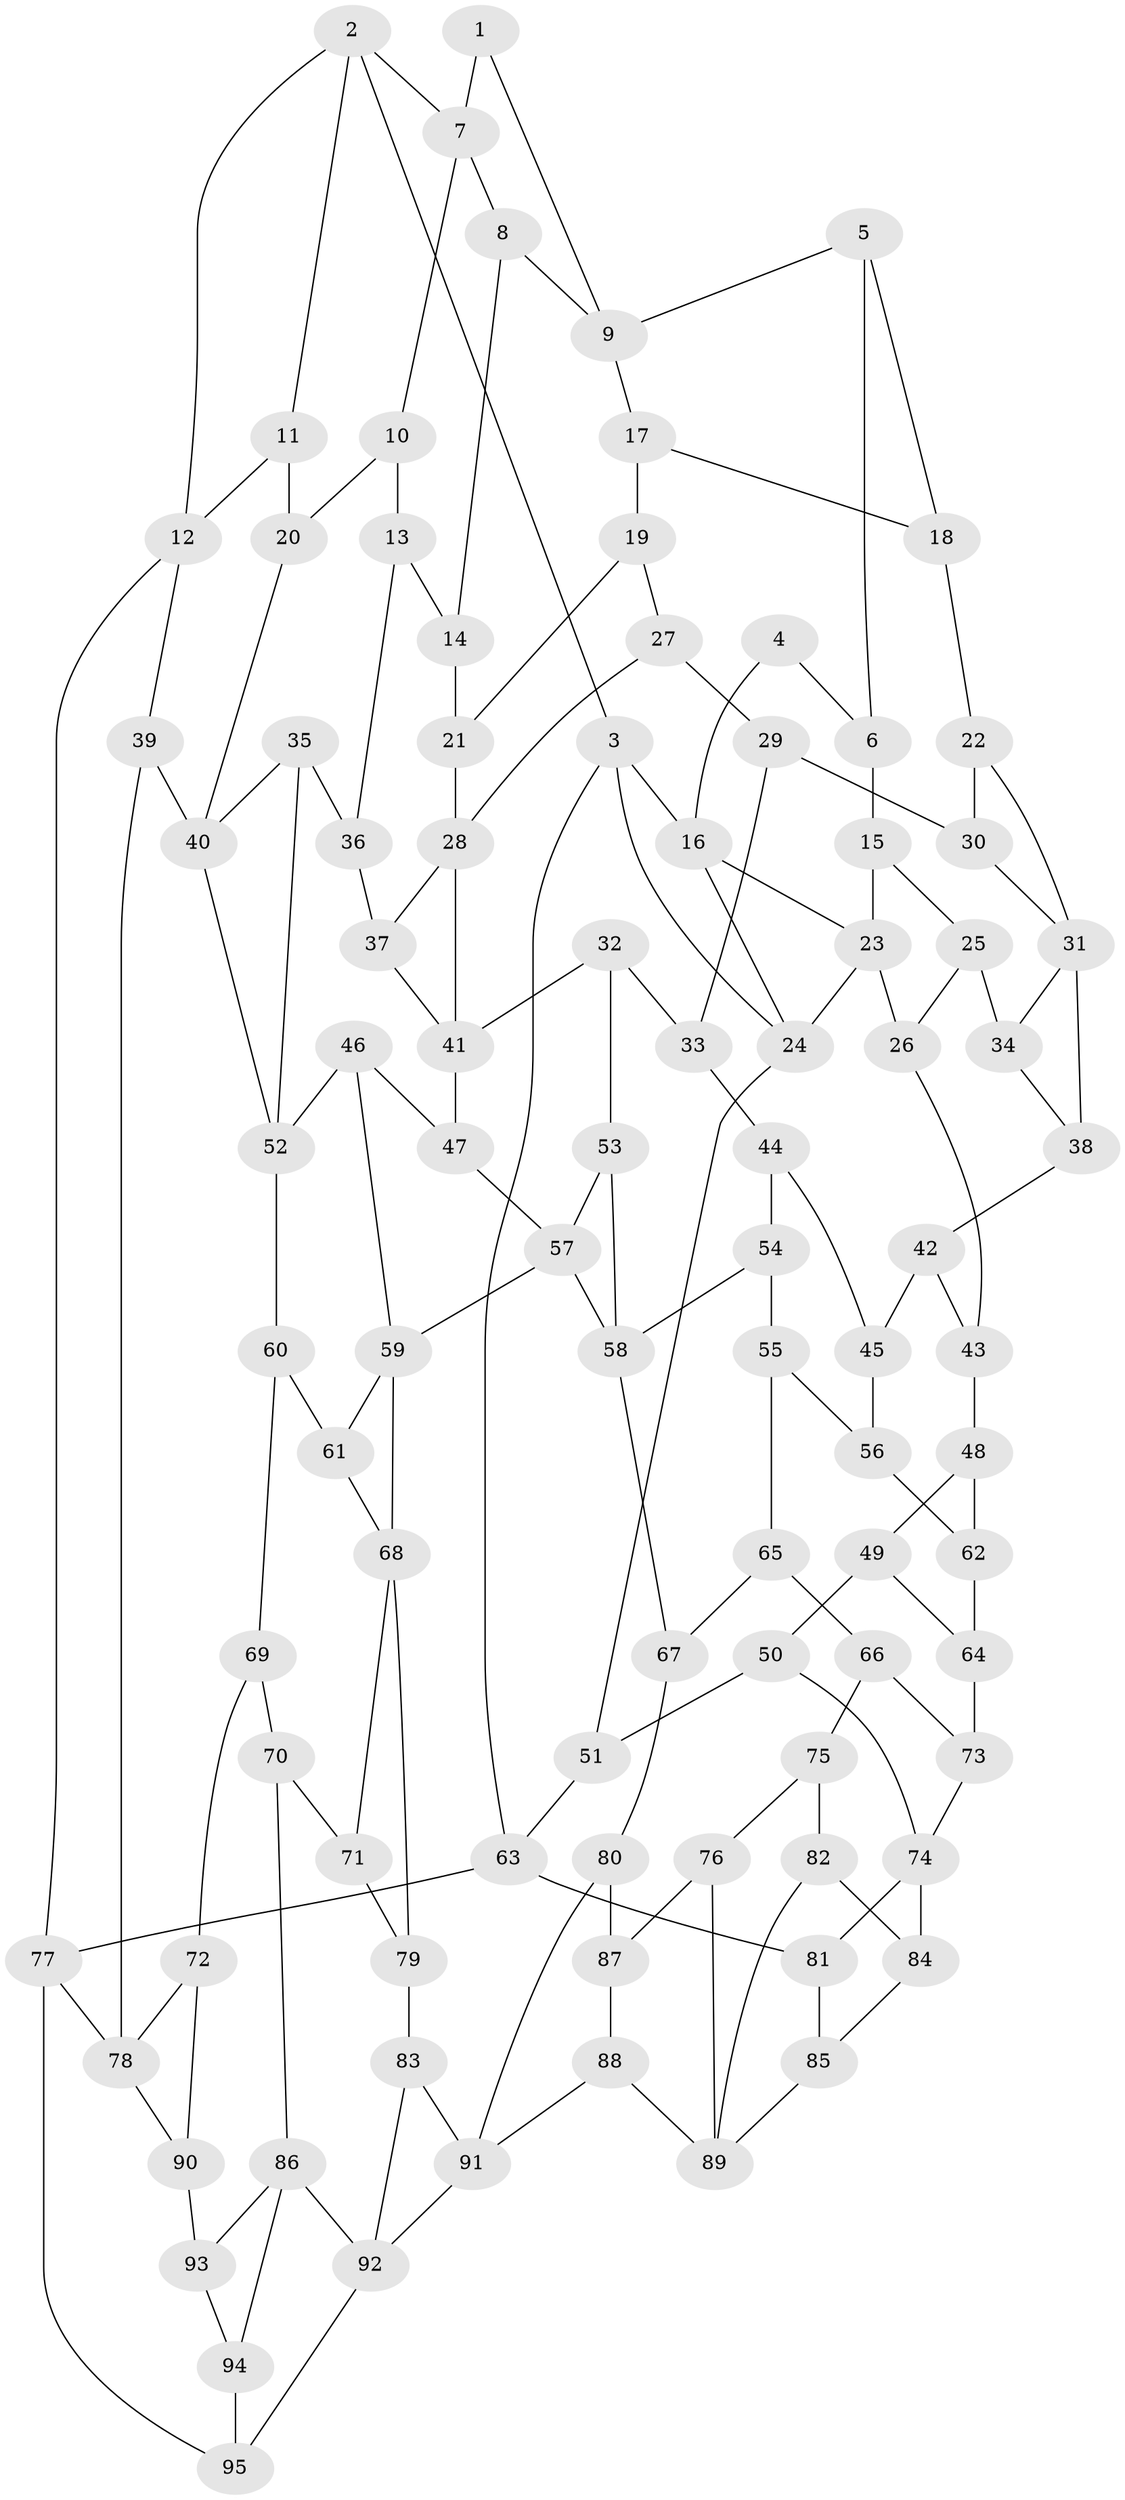 // original degree distribution, {3: 0.014814814814814815, 4: 0.22962962962962963, 6: 0.2074074074074074, 5: 0.5481481481481482}
// Generated by graph-tools (version 1.1) at 2025/38/03/04/25 23:38:33]
// undirected, 95 vertices, 154 edges
graph export_dot {
  node [color=gray90,style=filled];
  1;
  2;
  3;
  4;
  5;
  6;
  7;
  8;
  9;
  10;
  11;
  12;
  13;
  14;
  15;
  16;
  17;
  18;
  19;
  20;
  21;
  22;
  23;
  24;
  25;
  26;
  27;
  28;
  29;
  30;
  31;
  32;
  33;
  34;
  35;
  36;
  37;
  38;
  39;
  40;
  41;
  42;
  43;
  44;
  45;
  46;
  47;
  48;
  49;
  50;
  51;
  52;
  53;
  54;
  55;
  56;
  57;
  58;
  59;
  60;
  61;
  62;
  63;
  64;
  65;
  66;
  67;
  68;
  69;
  70;
  71;
  72;
  73;
  74;
  75;
  76;
  77;
  78;
  79;
  80;
  81;
  82;
  83;
  84;
  85;
  86;
  87;
  88;
  89;
  90;
  91;
  92;
  93;
  94;
  95;
  1 -- 7 [weight=1.0];
  1 -- 9 [weight=1.0];
  2 -- 3 [weight=1.0];
  2 -- 7 [weight=1.0];
  2 -- 11 [weight=1.0];
  2 -- 12 [weight=1.0];
  3 -- 16 [weight=1.0];
  3 -- 24 [weight=1.0];
  3 -- 63 [weight=1.0];
  4 -- 6 [weight=1.0];
  4 -- 16 [weight=1.0];
  5 -- 6 [weight=1.0];
  5 -- 9 [weight=1.0];
  5 -- 18 [weight=1.0];
  6 -- 15 [weight=1.0];
  7 -- 8 [weight=1.0];
  7 -- 10 [weight=1.0];
  8 -- 9 [weight=1.0];
  8 -- 14 [weight=1.0];
  9 -- 17 [weight=1.0];
  10 -- 13 [weight=1.0];
  10 -- 20 [weight=1.0];
  11 -- 12 [weight=1.0];
  11 -- 20 [weight=2.0];
  12 -- 39 [weight=1.0];
  12 -- 77 [weight=1.0];
  13 -- 14 [weight=1.0];
  13 -- 36 [weight=1.0];
  14 -- 21 [weight=2.0];
  15 -- 23 [weight=1.0];
  15 -- 25 [weight=1.0];
  16 -- 23 [weight=1.0];
  16 -- 24 [weight=1.0];
  17 -- 18 [weight=1.0];
  17 -- 19 [weight=1.0];
  18 -- 22 [weight=1.0];
  19 -- 21 [weight=1.0];
  19 -- 27 [weight=1.0];
  20 -- 40 [weight=1.0];
  21 -- 28 [weight=1.0];
  22 -- 30 [weight=1.0];
  22 -- 31 [weight=1.0];
  23 -- 24 [weight=1.0];
  23 -- 26 [weight=1.0];
  24 -- 51 [weight=1.0];
  25 -- 26 [weight=1.0];
  25 -- 34 [weight=2.0];
  26 -- 43 [weight=1.0];
  27 -- 28 [weight=1.0];
  27 -- 29 [weight=1.0];
  28 -- 37 [weight=1.0];
  28 -- 41 [weight=1.0];
  29 -- 30 [weight=2.0];
  29 -- 33 [weight=1.0];
  30 -- 31 [weight=1.0];
  31 -- 34 [weight=1.0];
  31 -- 38 [weight=1.0];
  32 -- 33 [weight=1.0];
  32 -- 41 [weight=1.0];
  32 -- 53 [weight=1.0];
  33 -- 44 [weight=1.0];
  34 -- 38 [weight=1.0];
  35 -- 36 [weight=1.0];
  35 -- 40 [weight=1.0];
  35 -- 52 [weight=1.0];
  36 -- 37 [weight=1.0];
  37 -- 41 [weight=1.0];
  38 -- 42 [weight=1.0];
  39 -- 40 [weight=1.0];
  39 -- 78 [weight=1.0];
  40 -- 52 [weight=1.0];
  41 -- 47 [weight=1.0];
  42 -- 43 [weight=1.0];
  42 -- 45 [weight=1.0];
  43 -- 48 [weight=1.0];
  44 -- 45 [weight=1.0];
  44 -- 54 [weight=1.0];
  45 -- 56 [weight=1.0];
  46 -- 47 [weight=1.0];
  46 -- 52 [weight=1.0];
  46 -- 59 [weight=1.0];
  47 -- 57 [weight=1.0];
  48 -- 49 [weight=1.0];
  48 -- 62 [weight=1.0];
  49 -- 50 [weight=1.0];
  49 -- 64 [weight=1.0];
  50 -- 51 [weight=1.0];
  50 -- 74 [weight=1.0];
  51 -- 63 [weight=1.0];
  52 -- 60 [weight=1.0];
  53 -- 57 [weight=1.0];
  53 -- 58 [weight=1.0];
  54 -- 55 [weight=1.0];
  54 -- 58 [weight=1.0];
  55 -- 56 [weight=1.0];
  55 -- 65 [weight=1.0];
  56 -- 62 [weight=2.0];
  57 -- 58 [weight=1.0];
  57 -- 59 [weight=1.0];
  58 -- 67 [weight=1.0];
  59 -- 61 [weight=1.0];
  59 -- 68 [weight=1.0];
  60 -- 61 [weight=1.0];
  60 -- 69 [weight=1.0];
  61 -- 68 [weight=1.0];
  62 -- 64 [weight=1.0];
  63 -- 77 [weight=1.0];
  63 -- 81 [weight=1.0];
  64 -- 73 [weight=2.0];
  65 -- 66 [weight=1.0];
  65 -- 67 [weight=1.0];
  66 -- 73 [weight=1.0];
  66 -- 75 [weight=1.0];
  67 -- 80 [weight=1.0];
  68 -- 71 [weight=1.0];
  68 -- 79 [weight=1.0];
  69 -- 70 [weight=1.0];
  69 -- 72 [weight=1.0];
  70 -- 71 [weight=1.0];
  70 -- 86 [weight=1.0];
  71 -- 79 [weight=1.0];
  72 -- 78 [weight=1.0];
  72 -- 90 [weight=1.0];
  73 -- 74 [weight=1.0];
  74 -- 81 [weight=1.0];
  74 -- 84 [weight=1.0];
  75 -- 76 [weight=1.0];
  75 -- 82 [weight=1.0];
  76 -- 87 [weight=1.0];
  76 -- 89 [weight=1.0];
  77 -- 78 [weight=1.0];
  77 -- 95 [weight=1.0];
  78 -- 90 [weight=1.0];
  79 -- 83 [weight=2.0];
  80 -- 87 [weight=2.0];
  80 -- 91 [weight=1.0];
  81 -- 85 [weight=1.0];
  82 -- 84 [weight=2.0];
  82 -- 89 [weight=1.0];
  83 -- 91 [weight=1.0];
  83 -- 92 [weight=1.0];
  84 -- 85 [weight=1.0];
  85 -- 89 [weight=1.0];
  86 -- 92 [weight=1.0];
  86 -- 93 [weight=1.0];
  86 -- 94 [weight=1.0];
  87 -- 88 [weight=1.0];
  88 -- 89 [weight=1.0];
  88 -- 91 [weight=1.0];
  90 -- 93 [weight=2.0];
  91 -- 92 [weight=1.0];
  92 -- 95 [weight=1.0];
  93 -- 94 [weight=1.0];
  94 -- 95 [weight=1.0];
}
